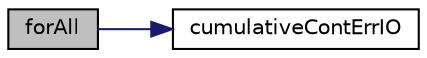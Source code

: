 digraph "forAll"
{
  bgcolor="transparent";
  edge [fontname="Helvetica",fontsize="10",labelfontname="Helvetica",labelfontsize="10"];
  node [fontname="Helvetica",fontsize="10",shape=record];
  rankdir="LR";
  Node1 [label="forAll",height=0.2,width=0.4,color="black", fillcolor="grey75", style="filled" fontcolor="black"];
  Node1 -> Node2 [color="midnightblue",fontsize="10",style="solid",fontname="Helvetica"];
  Node2 [label="cumulativeContErrIO",height=0.2,width=0.4,color="black",URL="$src_2finiteVolume_2cfdTools_2general_2include_2initContinuityErrs_8H.html#a492e824f9e968c0a507b31a1cc2c6920"];
}
